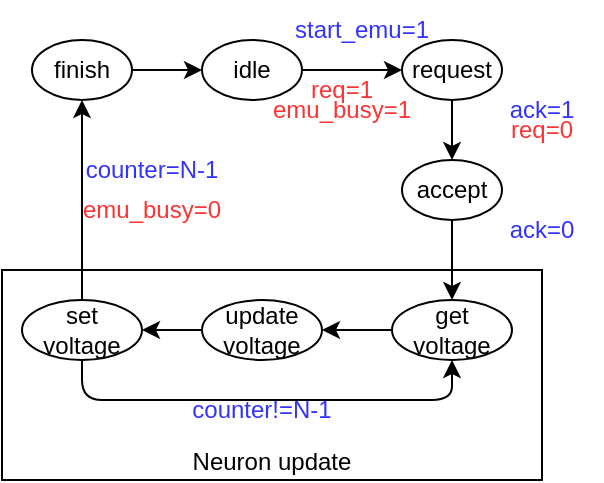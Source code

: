 <mxfile version="26.1.1">
  <diagram name="Page-1" id="Bll3mSoCo_iuJiPyiwtn">
    <mxGraphModel dx="683" dy="378" grid="1" gridSize="10" guides="1" tooltips="1" connect="1" arrows="1" fold="1" page="1" pageScale="1" pageWidth="850" pageHeight="1100" math="0" shadow="0">
      <root>
        <mxCell id="0" />
        <mxCell id="1" parent="0" />
        <mxCell id="VEaSsE62jDZdbeiAd7b5-24" style="edgeStyle=orthogonalEdgeStyle;rounded=0;orthogonalLoop=1;jettySize=auto;html=1;exitX=1;exitY=0.5;exitDx=0;exitDy=0;" edge="1" parent="1" source="VEaSsE62jDZdbeiAd7b5-1" target="VEaSsE62jDZdbeiAd7b5-2">
          <mxGeometry relative="1" as="geometry" />
        </mxCell>
        <mxCell id="VEaSsE62jDZdbeiAd7b5-1" value="idle" style="ellipse;whiteSpace=wrap;html=1;" vertex="1" parent="1">
          <mxGeometry x="110" y="180" width="50" height="30" as="geometry" />
        </mxCell>
        <mxCell id="VEaSsE62jDZdbeiAd7b5-10" style="edgeStyle=orthogonalEdgeStyle;rounded=0;orthogonalLoop=1;jettySize=auto;html=1;exitX=0.5;exitY=1;exitDx=0;exitDy=0;entryX=0.5;entryY=0;entryDx=0;entryDy=0;" edge="1" parent="1" source="VEaSsE62jDZdbeiAd7b5-2" target="VEaSsE62jDZdbeiAd7b5-9">
          <mxGeometry relative="1" as="geometry" />
        </mxCell>
        <mxCell id="VEaSsE62jDZdbeiAd7b5-2" value="request" style="ellipse;whiteSpace=wrap;html=1;" vertex="1" parent="1">
          <mxGeometry x="210" y="180" width="50" height="30" as="geometry" />
        </mxCell>
        <mxCell id="VEaSsE62jDZdbeiAd7b5-5" value="&lt;span style=&quot;color: rgb(51, 51, 255);&quot;&gt;start_emu=1&lt;/span&gt;" style="text;html=1;align=center;verticalAlign=middle;whiteSpace=wrap;rounded=0;" vertex="1" parent="1">
          <mxGeometry x="160" y="160" width="60" height="30" as="geometry" />
        </mxCell>
        <mxCell id="VEaSsE62jDZdbeiAd7b5-6" value="&lt;div&gt;&lt;span style=&quot;color: rgb(255, 51, 51);&quot;&gt;req=1&lt;/span&gt;&lt;/div&gt;" style="text;html=1;align=center;verticalAlign=middle;whiteSpace=wrap;rounded=0;" vertex="1" parent="1">
          <mxGeometry x="150" y="190" width="60" height="30" as="geometry" />
        </mxCell>
        <mxCell id="VEaSsE62jDZdbeiAd7b5-14" style="edgeStyle=orthogonalEdgeStyle;rounded=0;orthogonalLoop=1;jettySize=auto;html=1;exitX=0.5;exitY=1;exitDx=0;exitDy=0;entryX=0.5;entryY=0;entryDx=0;entryDy=0;" edge="1" parent="1" source="VEaSsE62jDZdbeiAd7b5-9" target="VEaSsE62jDZdbeiAd7b5-13">
          <mxGeometry relative="1" as="geometry" />
        </mxCell>
        <mxCell id="VEaSsE62jDZdbeiAd7b5-9" value="accept" style="ellipse;whiteSpace=wrap;html=1;" vertex="1" parent="1">
          <mxGeometry x="210" y="240" width="50" height="30" as="geometry" />
        </mxCell>
        <mxCell id="VEaSsE62jDZdbeiAd7b5-11" value="&lt;span style=&quot;color: rgb(51, 51, 255);&quot;&gt;ack=1&lt;/span&gt;" style="text;html=1;align=center;verticalAlign=middle;whiteSpace=wrap;rounded=0;" vertex="1" parent="1">
          <mxGeometry x="250" y="200" width="60" height="30" as="geometry" />
        </mxCell>
        <mxCell id="VEaSsE62jDZdbeiAd7b5-12" value="&lt;div&gt;&lt;span style=&quot;color: rgb(255, 51, 51);&quot;&gt;req=0&lt;/span&gt;&lt;/div&gt;" style="text;html=1;align=center;verticalAlign=middle;whiteSpace=wrap;rounded=0;" vertex="1" parent="1">
          <mxGeometry x="250" y="210" width="60" height="30" as="geometry" />
        </mxCell>
        <mxCell id="VEaSsE62jDZdbeiAd7b5-20" style="edgeStyle=orthogonalEdgeStyle;rounded=0;orthogonalLoop=1;jettySize=auto;html=1;exitX=0;exitY=0.5;exitDx=0;exitDy=0;entryX=1;entryY=0.5;entryDx=0;entryDy=0;" edge="1" parent="1" source="VEaSsE62jDZdbeiAd7b5-13" target="VEaSsE62jDZdbeiAd7b5-18">
          <mxGeometry relative="1" as="geometry" />
        </mxCell>
        <mxCell id="VEaSsE62jDZdbeiAd7b5-13" value="&lt;div&gt;get&lt;/div&gt;&lt;div&gt;voltage&lt;/div&gt;" style="ellipse;whiteSpace=wrap;html=1;" vertex="1" parent="1">
          <mxGeometry x="205" y="310" width="60" height="30" as="geometry" />
        </mxCell>
        <mxCell id="VEaSsE62jDZdbeiAd7b5-15" value="&lt;span style=&quot;color: rgb(51, 51, 255);&quot;&gt;ack=0&lt;/span&gt;" style="text;html=1;align=center;verticalAlign=middle;whiteSpace=wrap;rounded=0;" vertex="1" parent="1">
          <mxGeometry x="250" y="260" width="60" height="30" as="geometry" />
        </mxCell>
        <mxCell id="VEaSsE62jDZdbeiAd7b5-21" style="edgeStyle=orthogonalEdgeStyle;rounded=0;orthogonalLoop=1;jettySize=auto;html=1;exitX=0;exitY=0.5;exitDx=0;exitDy=0;entryX=1;entryY=0.5;entryDx=0;entryDy=0;" edge="1" parent="1" source="VEaSsE62jDZdbeiAd7b5-18" target="VEaSsE62jDZdbeiAd7b5-19">
          <mxGeometry relative="1" as="geometry" />
        </mxCell>
        <mxCell id="VEaSsE62jDZdbeiAd7b5-18" value="&lt;div&gt;update&lt;/div&gt;&lt;div&gt;voltage&lt;/div&gt;" style="ellipse;whiteSpace=wrap;html=1;" vertex="1" parent="1">
          <mxGeometry x="110" y="310" width="60" height="30" as="geometry" />
        </mxCell>
        <mxCell id="VEaSsE62jDZdbeiAd7b5-22" style="edgeStyle=orthogonalEdgeStyle;rounded=1;orthogonalLoop=1;jettySize=auto;html=1;exitX=0.5;exitY=1;exitDx=0;exitDy=0;entryX=0.5;entryY=1;entryDx=0;entryDy=0;curved=0;" edge="1" parent="1" source="VEaSsE62jDZdbeiAd7b5-19" target="VEaSsE62jDZdbeiAd7b5-13">
          <mxGeometry relative="1" as="geometry" />
        </mxCell>
        <mxCell id="VEaSsE62jDZdbeiAd7b5-28" style="edgeStyle=orthogonalEdgeStyle;rounded=0;orthogonalLoop=1;jettySize=auto;html=1;exitX=0.5;exitY=0;exitDx=0;exitDy=0;" edge="1" parent="1" source="VEaSsE62jDZdbeiAd7b5-19" target="VEaSsE62jDZdbeiAd7b5-26">
          <mxGeometry relative="1" as="geometry" />
        </mxCell>
        <mxCell id="VEaSsE62jDZdbeiAd7b5-19" value="&lt;div&gt;set&lt;/div&gt;&lt;div&gt;voltage&lt;/div&gt;" style="ellipse;whiteSpace=wrap;html=1;" vertex="1" parent="1">
          <mxGeometry x="20" y="310" width="60" height="30" as="geometry" />
        </mxCell>
        <mxCell id="VEaSsE62jDZdbeiAd7b5-23" value="&lt;span style=&quot;color: rgb(51, 51, 255);&quot;&gt;counter!=N-1&lt;/span&gt;" style="text;html=1;align=center;verticalAlign=middle;whiteSpace=wrap;rounded=0;" vertex="1" parent="1">
          <mxGeometry x="70" y="350" width="140" height="30" as="geometry" />
        </mxCell>
        <mxCell id="VEaSsE62jDZdbeiAd7b5-27" style="edgeStyle=orthogonalEdgeStyle;rounded=0;orthogonalLoop=1;jettySize=auto;html=1;exitX=1;exitY=0.5;exitDx=0;exitDy=0;entryX=0;entryY=0.5;entryDx=0;entryDy=0;" edge="1" parent="1" source="VEaSsE62jDZdbeiAd7b5-26" target="VEaSsE62jDZdbeiAd7b5-1">
          <mxGeometry relative="1" as="geometry" />
        </mxCell>
        <mxCell id="VEaSsE62jDZdbeiAd7b5-26" value="finish" style="ellipse;whiteSpace=wrap;html=1;" vertex="1" parent="1">
          <mxGeometry x="25" y="180" width="50" height="30" as="geometry" />
        </mxCell>
        <mxCell id="VEaSsE62jDZdbeiAd7b5-29" value="&lt;span style=&quot;color: rgb(51, 51, 255);&quot;&gt;counter=N-1&lt;/span&gt;" style="text;html=1;align=center;verticalAlign=middle;whiteSpace=wrap;rounded=0;" vertex="1" parent="1">
          <mxGeometry x="50" y="230" width="70" height="30" as="geometry" />
        </mxCell>
        <mxCell id="VEaSsE62jDZdbeiAd7b5-30" value="&lt;div&gt;&lt;span style=&quot;color: rgb(255, 51, 51);&quot;&gt;emu_busy=0&lt;/span&gt;&lt;/div&gt;" style="text;html=1;align=center;verticalAlign=middle;whiteSpace=wrap;rounded=0;" vertex="1" parent="1">
          <mxGeometry x="55" y="250" width="60" height="30" as="geometry" />
        </mxCell>
        <mxCell id="VEaSsE62jDZdbeiAd7b5-31" value="&lt;div&gt;&lt;br&gt;&lt;/div&gt;&lt;div&gt;&lt;br&gt;&lt;/div&gt;&lt;div&gt;&lt;br&gt;&lt;/div&gt;&lt;div&gt;&lt;br&gt;&lt;/div&gt;&lt;div&gt;&lt;br&gt;&lt;/div&gt;&lt;div&gt;&lt;br&gt;&lt;/div&gt;&lt;div&gt;Neuron update&lt;/div&gt;" style="rounded=0;whiteSpace=wrap;html=1;fillColor=none;" vertex="1" parent="1">
          <mxGeometry x="10" y="295" width="270" height="105" as="geometry" />
        </mxCell>
        <mxCell id="VEaSsE62jDZdbeiAd7b5-32" value="&lt;div&gt;&lt;span style=&quot;color: rgb(255, 51, 51);&quot;&gt;emu_busy=1&lt;/span&gt;&lt;/div&gt;" style="text;html=1;align=center;verticalAlign=middle;whiteSpace=wrap;rounded=0;" vertex="1" parent="1">
          <mxGeometry x="150" y="200" width="60" height="30" as="geometry" />
        </mxCell>
      </root>
    </mxGraphModel>
  </diagram>
</mxfile>
